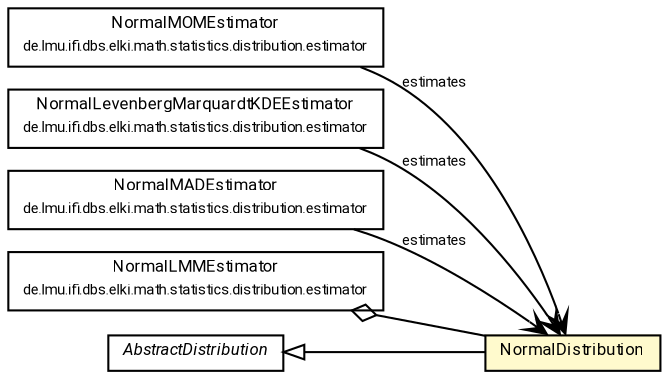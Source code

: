 #!/usr/local/bin/dot
#
# Class diagram 
# Generated by UMLGraph version R5_7_2-60-g0e99a6 (http://www.spinellis.gr/umlgraph/)
#

digraph G {
	graph [fontnames="svg"]
	edge [fontname="Roboto",fontsize=7,labelfontname="Roboto",labelfontsize=7,color="black"];
	node [fontname="Roboto",fontcolor="black",fontsize=8,shape=plaintext,margin=0,width=0,height=0];
	nodesep=0.15;
	ranksep=0.25;
	rankdir=LR;
	// de.lmu.ifi.dbs.elki.math.statistics.distribution.estimator.NormalMOMEstimator
	c7373987 [label=<<table title="de.lmu.ifi.dbs.elki.math.statistics.distribution.estimator.NormalMOMEstimator" border="0" cellborder="1" cellspacing="0" cellpadding="2" href="estimator/NormalMOMEstimator.html" target="_parent">
		<tr><td><table border="0" cellspacing="0" cellpadding="1">
		<tr><td align="center" balign="center"> <font face="Roboto">NormalMOMEstimator</font> </td></tr>
		<tr><td align="center" balign="center"> <font face="Roboto" point-size="7.0">de.lmu.ifi.dbs.elki.math.statistics.distribution.estimator</font> </td></tr>
		</table></td></tr>
		</table>>, URL="estimator/NormalMOMEstimator.html"];
	// de.lmu.ifi.dbs.elki.math.statistics.distribution.estimator.NormalLevenbergMarquardtKDEEstimator
	c7373995 [label=<<table title="de.lmu.ifi.dbs.elki.math.statistics.distribution.estimator.NormalLevenbergMarquardtKDEEstimator" border="0" cellborder="1" cellspacing="0" cellpadding="2" href="estimator/NormalLevenbergMarquardtKDEEstimator.html" target="_parent">
		<tr><td><table border="0" cellspacing="0" cellpadding="1">
		<tr><td align="center" balign="center"> <font face="Roboto">NormalLevenbergMarquardtKDEEstimator</font> </td></tr>
		<tr><td align="center" balign="center"> <font face="Roboto" point-size="7.0">de.lmu.ifi.dbs.elki.math.statistics.distribution.estimator</font> </td></tr>
		</table></td></tr>
		</table>>, URL="estimator/NormalLevenbergMarquardtKDEEstimator.html"];
	// de.lmu.ifi.dbs.elki.math.statistics.distribution.estimator.NormalMADEstimator
	c7374003 [label=<<table title="de.lmu.ifi.dbs.elki.math.statistics.distribution.estimator.NormalMADEstimator" border="0" cellborder="1" cellspacing="0" cellpadding="2" href="estimator/NormalMADEstimator.html" target="_parent">
		<tr><td><table border="0" cellspacing="0" cellpadding="1">
		<tr><td align="center" balign="center"> <font face="Roboto">NormalMADEstimator</font> </td></tr>
		<tr><td align="center" balign="center"> <font face="Roboto" point-size="7.0">de.lmu.ifi.dbs.elki.math.statistics.distribution.estimator</font> </td></tr>
		</table></td></tr>
		</table>>, URL="estimator/NormalMADEstimator.html"];
	// de.lmu.ifi.dbs.elki.math.statistics.distribution.estimator.NormalLMMEstimator
	c7374005 [label=<<table title="de.lmu.ifi.dbs.elki.math.statistics.distribution.estimator.NormalLMMEstimator" border="0" cellborder="1" cellspacing="0" cellpadding="2" href="estimator/NormalLMMEstimator.html" target="_parent">
		<tr><td><table border="0" cellspacing="0" cellpadding="1">
		<tr><td align="center" balign="center"> <font face="Roboto">NormalLMMEstimator</font> </td></tr>
		<tr><td align="center" balign="center"> <font face="Roboto" point-size="7.0">de.lmu.ifi.dbs.elki.math.statistics.distribution.estimator</font> </td></tr>
		</table></td></tr>
		</table>>, URL="estimator/NormalLMMEstimator.html"];
	// de.lmu.ifi.dbs.elki.math.statistics.distribution.AbstractDistribution
	c7374084 [label=<<table title="de.lmu.ifi.dbs.elki.math.statistics.distribution.AbstractDistribution" border="0" cellborder="1" cellspacing="0" cellpadding="2" href="AbstractDistribution.html" target="_parent">
		<tr><td><table border="0" cellspacing="0" cellpadding="1">
		<tr><td align="center" balign="center"> <font face="Roboto"><i>AbstractDistribution</i></font> </td></tr>
		</table></td></tr>
		</table>>, URL="AbstractDistribution.html"];
	// de.lmu.ifi.dbs.elki.math.statistics.distribution.NormalDistribution
	c7374086 [label=<<table title="de.lmu.ifi.dbs.elki.math.statistics.distribution.NormalDistribution" border="0" cellborder="1" cellspacing="0" cellpadding="2" bgcolor="lemonChiffon" href="NormalDistribution.html" target="_parent">
		<tr><td><table border="0" cellspacing="0" cellpadding="1">
		<tr><td align="center" balign="center"> <font face="Roboto">NormalDistribution</font> </td></tr>
		</table></td></tr>
		</table>>, URL="NormalDistribution.html"];
	// de.lmu.ifi.dbs.elki.math.statistics.distribution.estimator.NormalMOMEstimator navassoc de.lmu.ifi.dbs.elki.math.statistics.distribution.NormalDistribution
	c7373987 -> c7374086 [arrowhead=open,weight=1,label="estimates"];
	// de.lmu.ifi.dbs.elki.math.statistics.distribution.estimator.NormalLevenbergMarquardtKDEEstimator navassoc de.lmu.ifi.dbs.elki.math.statistics.distribution.NormalDistribution
	c7373995 -> c7374086 [arrowhead=open,weight=1,label="estimates"];
	// de.lmu.ifi.dbs.elki.math.statistics.distribution.estimator.NormalMADEstimator navassoc de.lmu.ifi.dbs.elki.math.statistics.distribution.NormalDistribution
	c7374003 -> c7374086 [arrowhead=open,weight=1,label="estimates"];
	// de.lmu.ifi.dbs.elki.math.statistics.distribution.estimator.NormalLMMEstimator has de.lmu.ifi.dbs.elki.math.statistics.distribution.NormalDistribution
	c7374005 -> c7374086 [arrowhead=none,arrowtail=ediamond,dir=back,weight=4];
	// de.lmu.ifi.dbs.elki.math.statistics.distribution.NormalDistribution extends de.lmu.ifi.dbs.elki.math.statistics.distribution.AbstractDistribution
	c7374084 -> c7374086 [arrowtail=empty,dir=back,weight=10];
}

